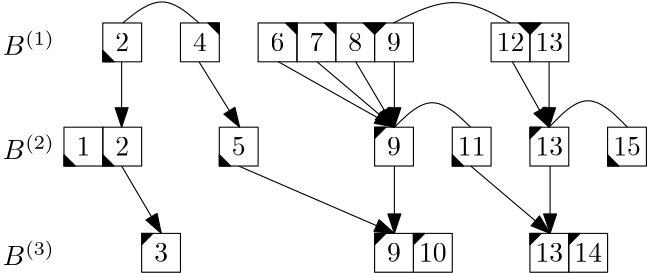 <?xml version="1.0"?>
<!DOCTYPE ipe SYSTEM "ipe.dtd">
<ipe version="70005" creator="Ipe 7.1.1">
<info created="D:20140206094137" modified="D:20140206094137"/>
<ipestyle name="ipe6">
<symbol name="mark/circle(sx)" transformations="translations">
<path fill="sym-stroke">
0.6 0 0 0.6 0 0 e
0.4 0 0 0.4 0 0 e
</path>
</symbol>
<symbol name="mark/disk(sx)" transformations="translations">
<path fill="sym-stroke">
0.6 0 0 0.6 0 0 e
</path>
</symbol>
<symbol name="mark/fdisk(sfx)" transformations="translations">
<group>
<path fill="sym-fill">
0.5 0 0 0.5 0 0 e
</path>
<path fill="sym-stroke" fillrule="eofill">
0.6 0 0 0.6 0 0 e
0.4 0 0 0.4 0 0 e
</path>
</group>
</symbol>
<symbol name="mark/box(sx)" transformations="translations">
<path fill="sym-stroke" fillrule="eofill">
-0.6 -0.6 m
0.6 -0.6 l
0.6 0.6 l
-0.6 0.6 l
h
-0.4 -0.4 m
0.4 -0.4 l
0.4 0.4 l
-0.4 0.4 l
h
</path>
</symbol>
<symbol name="mark/square(sx)" transformations="translations">
<path fill="sym-stroke">
-0.6 -0.6 m
0.6 -0.6 l
0.6 0.6 l
-0.6 0.6 l
h
</path>
</symbol>
<symbol name="mark/fsquare(sfx)" transformations="translations">
<group>
<path fill="sym-fill">
-0.5 -0.5 m
0.5 -0.5 l
0.5 0.5 l
-0.5 0.5 l
h
</path>
<path fill="sym-stroke" fillrule="eofill">
-0.6 -0.6 m
0.6 -0.6 l
0.6 0.6 l
-0.6 0.6 l
0 -0.4 m
0.4 -0.4 l
0.4 0.4 l
-0.4 0.4 l
h
</path>
</group>
</symbol>
<symbol name="mark/cross(sx)" transformations="translations">
<group>
<path fill="sym-stroke">
-0.43 -0.57 m
0.57 0.43 l
0.43 0.57 l
-0.57 -0.43 l
h
</path>
<path fill="sym-stroke">
-0.43 0.57 m
0.57 -0.43 l
0.43 -0.57 l
-0.57 0.43 l
h
</path>
</group>
</symbol>
<pen name="heavier" value="0.8"/>
<pen name="fat" value="1.2"/>
<pen name="ultrafat" value="2"/>
<symbolsize name="large" value="5"/>
<symbolsize name="small" value="2"/>
<symbolsize name="tiny" value="1.1"/>
<arrowsize name="large" value="10"/>
<arrowsize name="small" value="5"/>
<arrowsize name="tiny" value="3"/>
<color name="red" value="1 0 0"/>
<color name="green" value="0 1 0"/>
<color name="blue" value="0 0 1"/>
<color name="yellow" value="1 1 0"/>
<color name="gray1" value="0.125"/>
<color name="gray2" value="0.25"/>
<color name="gray3" value="0.375"/>
<color name="gray4" value="0.5"/>
<color name="gray5" value="0.625"/>
<color name="gray6" value="0.75"/>
<color name="gray7" value="0.875"/>
<dashstyle name="dashed" value="[4] 0"/>
<dashstyle name="dotted" value="[1 3] 0"/>
<dashstyle name="dash dotted" value="[4 2 1 2] 0"/>
<dashstyle name="dash dot dotted" value="[4 2 1 2 1 2] 0"/>
<textsize name="large" value="\large"/>
<textsize name="Large" value="\Large"/>
<textsize name="LARGE" value="\LARGE"/>
<textsize name="huge" value="\huge"/>
<textsize name="Huge" value="\Huge"/>
<textsize name="small" value="\small"/>
<textsize name="footnote" value="\footnotesize"/>
<textsize name="tiny" value="\tiny"/>
<textstyle name="center" begin="\begin{center}" end="\end{center}"/>
<textstyle name="itemize" begin="\begin{itemize}" end="\end{itemize}"/>
<textstyle name="item" begin="\begin{itemize}\item{}" end="\end{itemize}"/>
</ipestyle>
<page>
<layer name="alpha"/>
<view layers="alpha" active="alpha"/>
<text layer="alpha" matrix="1 0 0 1 383.535 171.652" transformations="translations" pos="-333.566 28.3149" stroke="black" type="label" valign="bottom" size="10">$B^{(2)}$</text>
<text matrix="1 0 0 1 383.535 171.652" transformations="translations" pos="-333.566 -9.91439" stroke="black" type="label" valign="bottom" size="10">$B^{(3)}$</text>
<path matrix="1 0 0 1 383.535 171.652" stroke="black" fill="black" dash="[15 1] 0" pen="0.4">
-311.535 25.7507 m
-307.447 25.7507 l
-311.535 29.8387 l
h
</path>
<path matrix="1 0 0 1 383.535 171.652" stroke="black" fill="black" dash="[15 1] 0" pen="0.4">
-297.557 25.7507 m
-293.469 25.7507 l
-297.557 29.8387 l
h
</path>
<path matrix="1 0 0 1 383.535 171.652" stroke="black" fill="black" dash="[15 1] 0" pen="0.4">
-255.621 25.7507 m
-251.533 25.7507 l
-255.621 29.8387 l
h
</path>
<path matrix="1 0 0 1 383.535 171.652" stroke="black" fill="black" dash="[15 1] 0" pen="0.4">
-171.749 25.7507 m
-167.661 25.7507 l
-171.749 29.8387 l
h
</path>
<path matrix="1 0 0 1 383.535 171.652" stroke="black" fill="black" dash="[15 1] 0" pen="0.4">
-115.835 25.7507 m
-111.747 25.7507 l
-115.835 29.8387 l
h
</path>
<path matrix="1 0 0 1 383.535 171.652" stroke="black" fill="black" dash="[15 1] 0" pen="0.4">
-283.577 1.49991 m
-283.577 -2.58809 l
-279.489 1.49991 l
h
</path>
<path matrix="1 0 0 1 383.535 171.652" stroke="black" fill="black" dash="[15 1] 0" pen="0.4">
-199.707 1.49991 m
-199.707 -2.58809 l
-195.619 1.49991 l
h
</path>
<path matrix="1 0 0 1 383.535 171.652" stroke="black" fill="black" dash="[15 1] 0" pen="0.4">
-185.728 1.49991 m
-185.728 -2.58809 l
-181.64 1.49991 l
h
</path>
<path matrix="1 0 0 1 383.535 171.652" stroke="black" fill="black" dash="[15 1] 0" pen="0.4">
-143.791 1.49991 m
-143.791 -2.58809 l
-139.703 1.49991 l
h
</path>
<path matrix="1 0 0 1 383.535 171.652" stroke="black" fill="black" dash="[15 1] 0" pen="0.4">
-129.814 1.49991 m
-129.814 -2.58809 l
-125.726 1.49991 l
h
</path>
<text matrix="1 0 0 1 383.535 171.652" transformations="translations" pos="-279.078 -8.69938" stroke="black" type="label" valign="bottom" size="10">3</text>
<text matrix="1 0 0 1 383.535 171.652" transformations="translations" pos="-195.207 -8.69938" stroke="black" type="label" valign="bottom" size="10">9</text>
<text matrix="1 0 0 1 383.535 171.652" transformations="translations" pos="-183.724 -8.69938" stroke="black" type="label" valign="bottom" size="10">10</text>
<text matrix="1 0 0 1 383.535 171.652" transformations="translations" pos="-141.787 -8.69938" stroke="black" type="label" valign="bottom" size="10">13</text>
<text matrix="1 0 0 1 383.535 171.652" transformations="translations" pos="-127.81 -8.69938" stroke="black" type="label" valign="bottom" size="10">14</text>
<path matrix="1 0 0 1 383.535 171.652" stroke="black" pen="0.4">
-269.599 1.49991 m
-283.577 1.49991 l
-283.577 -12.4787 l
-269.599 -12.4787 l
h
</path>
<path matrix="1 0 0 1 383.535 171.652" stroke="black" pen="0.4">
-185.728 1.49991 m
-199.707 1.49991 l
-199.707 -12.4787 l
-185.728 -12.4787 l
h
</path>
<path matrix="1 0 0 1 383.535 171.652" stroke="black" pen="0.4">
-171.749 1.49991 m
-185.728 1.49991 l
-185.728 -12.4787 l
-171.749 -12.4787 l
h
</path>
<path matrix="1 0 0 1 383.535 171.652" stroke="black" pen="0.4">
-129.813 1.49991 m
-143.791 1.49991 l
-143.791 -12.4787 l
-129.813 -12.4787 l
h
</path>
<path matrix="1 0 0 1 383.535 171.652" stroke="black" pen="0.4">
-115.835 1.49991 m
-129.814 1.49991 l
-129.814 -12.4787 l
-115.835 -12.4787 l
h
</path>
<text matrix="1 0 0 1 383.535 171.652" transformations="translations" pos="-307.036 29.5299" stroke="black" type="label" valign="bottom" size="10">1</text>
<text matrix="1 0 0 1 383.535 171.652" transformations="translations" pos="-293.057 29.5299" stroke="black" type="label" valign="bottom" size="10">2</text>
<text matrix="1 0 0 1 383.535 171.652" transformations="translations" pos="-251.122 29.5299" stroke="black" type="label" valign="bottom" size="10">5</text>
<text matrix="1 0 0 1 383.535 171.652" transformations="translations" pos="-169.745 29.5299" stroke="black" type="label" valign="bottom" size="10">11</text>
<text matrix="1 0 0 1 383.535 171.652" transformations="translations" pos="-113.831 29.5299" stroke="black" type="label" valign="bottom" size="10">15</text>
<path matrix="1 0 0 1 383.535 171.652" stroke="black" pen="0.4">
-297.557 39.7292 m
-311.535 39.7292 l
-311.535 25.7507 l
-297.557 25.7507 l
h
</path>
<path matrix="1 0 0 1 383.535 171.652" stroke="black" pen="0.4">
-283.578 39.7292 m
-297.557 39.7292 l
-297.557 25.7507 l
-283.578 25.7507 l
h
</path>
<path matrix="1 0 0 1 383.535 171.652" stroke="black" pen="0.4">
-241.642 39.7292 m
-255.621 39.7292 l
-255.621 25.7507 l
-241.642 25.7507 l
h
</path>
<path matrix="1 0 0 1 383.535 171.652" stroke="black" pen="0.4">
-157.771 39.7292 m
-171.749 39.7292 l
-171.749 25.7507 l
-157.771 25.7507 l
h
</path>
<path matrix="1 0 0 1 383.535 171.652" stroke="black" pen="0.4">
-101.856 39.7292 m
-115.835 39.7292 l
-115.835 25.7507 l
-101.856 25.7507 l
h
</path>
<path matrix="1 0 0 1 383.535 171.652" stroke="black" fill="black" dash="[15 1] 0" pen="0.4">
-199.707 39.7293 m
-199.707 35.6413 l
-195.619 39.7293 l
h
</path>
<text matrix="1 0 0 1 383.535 171.652" transformations="translations" pos="-195.207 29.53" stroke="black" type="label" valign="bottom" size="10">9</text>
<path matrix="1 0 0 1 383.535 171.652" stroke="black" pen="0.4">
-185.728 39.7293 m
-199.707 39.7293 l
-199.707 25.7507 l
-185.728 25.7507 l
h
</path>
<path matrix="1 0 0 1 383.535 171.652" stroke="black" fill="black" dash="[15 1] 0" pen="0.4">
-143.791 39.7293 m
-143.791 35.6413 l
-139.703 39.7293 l
h
</path>
<text matrix="1 0 0 1 383.535 171.652" transformations="translations" pos="-141.787 29.53" stroke="black" type="label" valign="bottom" size="10">13</text>
<path matrix="1 0 0 1 383.535 171.652" stroke="black" pen="0.4">
-129.813 39.7293 m
-143.791 39.7293 l
-143.791 25.7507 l
-129.813 25.7507 l
h
</path>
<path matrix="1 0 0 1 383.535 171.652" stroke="black" fill="black" dash="[15 1] 0" pen="0.4">
-297.557 63.2804 m
-293.469 63.2804 l
-297.557 67.3684 l
h
</path>
<text matrix="1 0 0 1 383.535 171.652" transformations="translations" pos="-293.057 67.0596" stroke="black" type="label" valign="bottom" size="10">2</text>
<path matrix="1 0 0 1 383.535 171.652" stroke="black" pen="0.4">
-283.578 77.2589 m
-297.557 77.2589 l
-297.557 63.2804 l
-283.578 63.2804 l
h
</path>
<path matrix="1 0 0 1 383.535 171.652" stroke="black" fill="black" dash="[15 1] 0" pen="0.4">
-199.707 77.259 m
-199.707 73.171 l
-195.619 77.259 l
h
</path>
<text matrix="1 0 0 1 383.535 171.652" transformations="translations" pos="-195.207 67.0597" stroke="black" type="label" valign="bottom" size="10">9</text>
<path matrix="1 0 0 1 383.535 171.652" stroke="black" pen="0.4">
-185.728 77.259 m
-199.707 77.259 l
-199.707 63.2804 l
-185.728 63.2804 l
h
</path>
<path matrix="1 0 0 1 383.535 171.652" stroke="black" fill="black" dash="[15 1] 0" pen="0.4">
-143.791 77.259 m
-143.791 73.171 l
-139.703 77.259 l
h
</path>
<text matrix="1 0 0 1 383.535 171.652" transformations="translations" pos="-141.787 67.0597" stroke="black" type="label" valign="bottom" size="10">13</text>
<path matrix="1 0 0 1 383.535 171.652" stroke="black" pen="0.4">
-129.813 77.259 m
-143.791 77.259 l
-143.791 63.2804 l
-129.813 63.2804 l
h
</path>
<path matrix="1 0 0 1 383.535 171.652" stroke="black" pen="0.4">
-290.423 77.2589 m
-290.423 77.2589 -290.423 77.2589 -288.043 79.1504 c
-285.662 81.0419 -280.902 84.8248 -276.319 84.8248 c
-271.737 84.8249 -267.334 81.0419 -265.132 79.1505 c
-262.93 77.259 -262.93 77.259 -262.93 77.259 c
</path>
<path matrix="1 0 0 1 383.535 171.652" stroke="black" pen="0.4">
-192.948 77.259 m
-192.948 77.259 -192.948 77.259 -189.258 79.091 c
-185.569 80.923 -178.19 84.5871 -171.168 84.5871 c
-164.146 84.5871 -157.481 80.923 -154.149 79.091 c
-150.816 77.259 -150.816 77.259 -150.816 77.259 c
</path>
<path matrix="1 0 0 1 383.535 171.652" stroke="black" pen="0.4" arrow="normal/7">
-290.78 63.2804 m
-290.78 39.7292 l
</path>
<path matrix="1 0 0 1 383.535 171.652" stroke="black" pen="0.4" arrow="normal/7">
-262.93 63.2804 m
-248.291 39.7292 l
</path>
<path matrix="1 0 0 1 383.535 171.652" stroke="black" pen="0.4" arrow="normal/7">
-234.366 63.2804 m
-192.591 39.7293 l
</path>
<path matrix="1 0 0 1 383.535 171.652" stroke="black" pen="0.4" arrow="normal/7">
-220.441 63.2804 m
-192.591 39.7293 l
</path>
<path matrix="1 0 0 1 383.535 171.652" stroke="black" pen="0.4" arrow="normal/7">
-206.516 63.2804 m
-192.591 39.7293 l
</path>
<path matrix="1 0 0 1 383.535 171.652" stroke="black" pen="0.4" rarrow="normal/7">
-192.591 39.7293 m
-192.591 63.2804 l
</path>
<path matrix="1 0 0 1 383.535 171.652" stroke="black" pen="0.4" arrow="normal/7">
-136.891 63.2804 m
-136.891 39.7293 l
</path>
<path matrix="1 0 0 1 383.535 171.652" stroke="black" pen="0.4" arrow="normal/7">
-150.102 63.2804 m
-136.891 39.7293 l
</path>
<path matrix="1 0 0 1 383.535 171.652" stroke="black" pen="0.4" arrow="normal/7">
-290.78 25.7507 m
-276.498 1.49991 l
</path>
<path matrix="1 0 0 1 383.535 171.652" stroke="black" pen="0.4" arrow="normal/7">
-192.591 25.7507 m
-192.591 1.49991 l
</path>
<path matrix="1 0 0 1 383.535 171.652" stroke="black" pen="0.4" arrow="normal/7">
-136.534 25.7507 m
-136.534 1.49991 l
</path>
<path matrix="1 0 0 1 383.535 171.652" stroke="black" pen="0.4" arrow="normal/7">
-248.648 25.7507 m
-192.591 1.49991 l
</path>
<path matrix="1 0 0 1 383.535 171.652" stroke="black" pen="0.4" arrow="normal/7">
-165.098 25.7507 m
-136.534 1.49991 l
</path>
<path matrix="1 0 0 1 383.535 171.652" stroke="black" pen="0.4">
-192.591 39.7293 m
-192.591 39.7293 -192.591 39.7293 -190.33 41.9306 c
-188.068 44.1319 -183.546 48.5345 -178.963 48.5345 c
-174.381 48.5345 -169.74 44.1318 -167.419 41.9305 c
-165.098 39.7292 -165.098 39.7292 -165.098 39.7292 c
</path>
<path matrix="1 0 0 1 383.535 171.652" stroke="black" pen="0.4">
-136.891 39.7293 m
-136.891 39.7293 -136.891 39.7293 -134.57 42.109 c
-132.249 44.4886 -127.608 49.2479 -122.906 49.2479 c
-118.205 49.2479 -113.445 44.4885 -111.064 42.1089 c
-108.684 39.7292 -108.684 39.7292 -108.684 39.7292 c
</path>
<text matrix="1 0 0 1 383.535 171.652" transformations="translations" pos="-333.566 65.8447" stroke="black" type="label" valign="bottom" size="10">$B^{(1)}$</text>
<path matrix="1 0 0 1 383.535 171.652" stroke="black" fill="black" dash="[15 1] 0" pen="0.4">
-255.621 77.259 m
-259.709 77.259 l
-255.621 73.171 l
h
</path>
<path matrix="1 0 0 1 383.535 171.652" stroke="black" fill="black" dash="[15 1] 0" pen="0.4">
-227.663 77.259 m
-231.751 77.259 l
-227.663 73.171 l
h
</path>
<path matrix="1 0 0 1 383.535 171.652" stroke="black" fill="black" dash="[15 1] 0" pen="0.4">
-213.684 77.259 m
-217.772 77.259 l
-213.684 73.171 l
h
</path>
<path matrix="1 0 0 1 383.535 171.652" stroke="black" fill="black" dash="[15 1] 0" pen="0.4">
-199.706 77.259 m
-203.794 77.259 l
-199.706 73.171 l
h
</path>
<path matrix="1 0 0 1 383.535 171.652" stroke="black" fill="black" dash="[15 1] 0" pen="0.4">
-143.792 77.259 m
-147.88 77.259 l
-143.792 73.171 l
h
</path>
<text matrix="1 0 0 1 383.535 171.652" transformations="translations" pos="-265.1 67.0597" stroke="black" type="label" valign="bottom" size="10">4</text>
<text matrix="1 0 0 1 383.535 171.652" transformations="translations" pos="-237.142 67.0597" stroke="black" type="label" valign="bottom" size="10">6</text>
<text matrix="1 0 0 1 383.535 171.652" transformations="translations" pos="-223.164 67.0597" stroke="black" type="label" valign="bottom" size="10">7</text>
<text matrix="1 0 0 1 383.535 171.652" transformations="translations" pos="-209.185 67.0597" stroke="black" type="label" valign="bottom" size="10">8</text>
<text matrix="1 0 0 1 383.535 171.652" transformations="translations" pos="-155.767 67.0597" stroke="black" type="label" valign="bottom" size="10">12</text>
<path matrix="1 0 0 1 383.535 171.652" stroke="black" pen="0.4">
-255.621 77.259 m
-269.599 77.259 l
-269.599 63.2804 l
-255.621 63.2804 l
h
</path>
<path matrix="1 0 0 1 383.535 171.652" stroke="black" pen="0.4">
-227.663 77.259 m
-241.642 77.259 l
-241.642 63.2804 l
-227.663 63.2804 l
h
</path>
<path matrix="1 0 0 1 383.535 171.652" stroke="black" pen="0.4">
-213.684 77.259 m
-227.663 77.259 l
-227.663 63.2804 l
-213.684 63.2804 l
h
</path>
<path matrix="1 0 0 1 383.535 171.652" stroke="black" pen="0.4">
-199.706 77.259 m
-213.684 77.259 l
-213.684 63.2804 l
-199.706 63.2804 l
h
</path>
<path matrix="1 0 0 1 383.535 171.652" stroke="black" pen="0.4">
-143.792 77.259 m
-157.771 77.259 l
-157.771 63.2804 l
-143.792 63.2804 l
h
</path>
</page>
</ipe>
